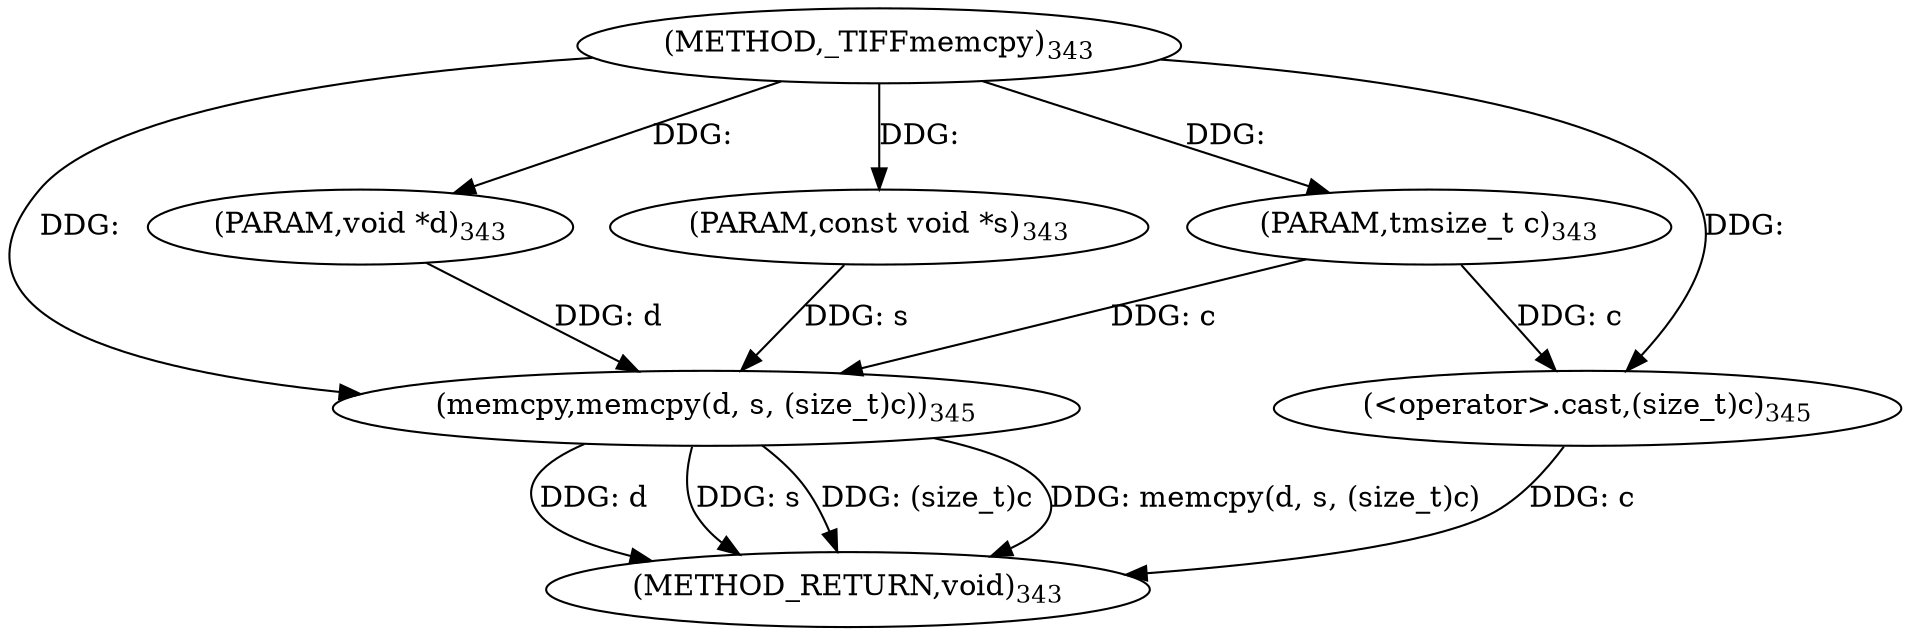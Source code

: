 digraph "_TIFFmemcpy" {  
"34181" [label = <(METHOD,_TIFFmemcpy)<SUB>343</SUB>> ]
"34192" [label = <(METHOD_RETURN,void)<SUB>343</SUB>> ]
"34182" [label = <(PARAM,void *d)<SUB>343</SUB>> ]
"34183" [label = <(PARAM,const void *s)<SUB>343</SUB>> ]
"34184" [label = <(PARAM,tmsize_t c)<SUB>343</SUB>> ]
"34186" [label = <(memcpy,memcpy(d, s, (size_t)c))<SUB>345</SUB>> ]
"34189" [label = <(&lt;operator&gt;.cast,(size_t)c)<SUB>345</SUB>> ]
  "34186" -> "34192"  [ label = "DDG: d"] 
  "34186" -> "34192"  [ label = "DDG: s"] 
  "34189" -> "34192"  [ label = "DDG: c"] 
  "34186" -> "34192"  [ label = "DDG: (size_t)c"] 
  "34186" -> "34192"  [ label = "DDG: memcpy(d, s, (size_t)c)"] 
  "34181" -> "34182"  [ label = "DDG: "] 
  "34181" -> "34183"  [ label = "DDG: "] 
  "34181" -> "34184"  [ label = "DDG: "] 
  "34182" -> "34186"  [ label = "DDG: d"] 
  "34181" -> "34186"  [ label = "DDG: "] 
  "34183" -> "34186"  [ label = "DDG: s"] 
  "34184" -> "34186"  [ label = "DDG: c"] 
  "34184" -> "34189"  [ label = "DDG: c"] 
  "34181" -> "34189"  [ label = "DDG: "] 
}
